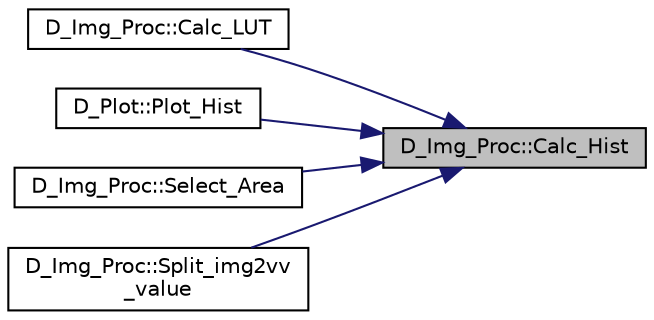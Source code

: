 digraph "D_Img_Proc::Calc_Hist"
{
 // LATEX_PDF_SIZE
  edge [fontname="Helvetica",fontsize="10",labelfontname="Helvetica",labelfontsize="10"];
  node [fontname="Helvetica",fontsize="10",shape=record];
  rankdir="RL";
  Node1 [label="D_Img_Proc::Calc_Hist",height=0.2,width=0.4,color="black", fillcolor="grey75", style="filled", fontcolor="black",tooltip=" "];
  Node1 -> Node2 [dir="back",color="midnightblue",fontsize="10",style="solid",fontname="Helvetica"];
  Node2 [label="D_Img_Proc::Calc_LUT",height=0.2,width=0.4,color="black", fillcolor="white", style="filled",URL="$class_d___img___proc.html#a579505426b6e52c03f7b13beab30314a",tooltip=" "];
  Node1 -> Node3 [dir="back",color="midnightblue",fontsize="10",style="solid",fontname="Helvetica"];
  Node3 [label="D_Plot::Plot_Hist",height=0.2,width=0.4,color="black", fillcolor="white", style="filled",URL="$class_d___plot.html#ac88ad368e4965243e4e10bc7f517e857",tooltip=" "];
  Node1 -> Node4 [dir="back",color="midnightblue",fontsize="10",style="solid",fontname="Helvetica"];
  Node4 [label="D_Img_Proc::Select_Area",height=0.2,width=0.4,color="black", fillcolor="white", style="filled",URL="$class_d___img___proc.html#a347045995dcc1dc45bddbed85011af18",tooltip=" "];
  Node1 -> Node5 [dir="back",color="midnightblue",fontsize="10",style="solid",fontname="Helvetica"];
  Node5 [label="D_Img_Proc::Split_img2vv\l_value",height=0.2,width=0.4,color="black", fillcolor="white", style="filled",URL="$class_d___img___proc.html#ad9c0647ad920c4791c16a7e68903406a",tooltip=" "];
}
